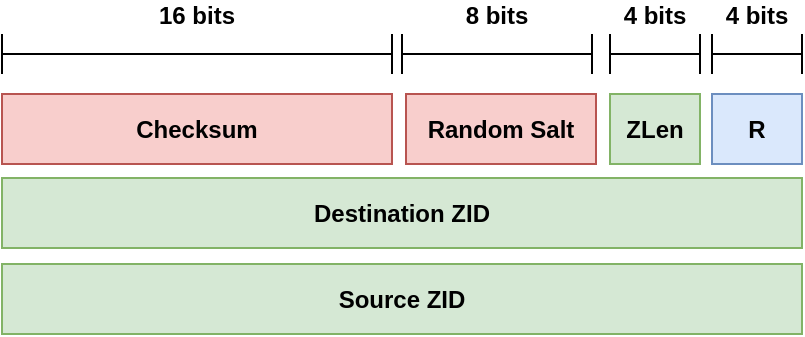 <mxfile version="14.9.0" type="device"><diagram id="BdYbuvfwuwyOb7a5uacr" name="Page-1"><mxGraphModel dx="931" dy="514" grid="0" gridSize="10" guides="1" tooltips="1" connect="1" arrows="1" fold="1" page="1" pageScale="1" pageWidth="850" pageHeight="1100" math="0" shadow="0"><root><mxCell id="0"/><mxCell id="1" parent="0"/><mxCell id="zHoyijZjNGoMYinuUmkL-4" value="Checksum" style="rounded=0;whiteSpace=wrap;html=1;fillColor=#f8cecc;strokeColor=#b85450;fontStyle=1" parent="1" vertex="1"><mxGeometry x="200" y="360" width="195" height="35" as="geometry"/></mxCell><mxCell id="zHoyijZjNGoMYinuUmkL-5" value="ZLen" style="rounded=0;whiteSpace=wrap;html=1;fillColor=#d5e8d4;strokeColor=#82b366;fontStyle=1" parent="1" vertex="1"><mxGeometry x="504" y="360" width="45" height="35" as="geometry"/></mxCell><mxCell id="zHoyijZjNGoMYinuUmkL-10" value="Destination ZID" style="rounded=0;whiteSpace=wrap;html=1;fillColor=#d5e8d4;strokeColor=#82b366;fontStyle=1" parent="1" vertex="1"><mxGeometry x="200" y="402" width="400" height="35" as="geometry"/></mxCell><mxCell id="zHoyijZjNGoMYinuUmkL-11" value="Source ZID" style="rounded=0;whiteSpace=wrap;html=1;fillColor=#d5e8d4;strokeColor=#82b366;fontStyle=1" parent="1" vertex="1"><mxGeometry x="200" y="445" width="400" height="35" as="geometry"/></mxCell><mxCell id="zHoyijZjNGoMYinuUmkL-13" value="4 bits" style="shape=crossbar;whiteSpace=wrap;html=1;rounded=1;verticalAlign=bottom;labelPosition=center;verticalLabelPosition=top;align=center;fontStyle=1" parent="1" vertex="1"><mxGeometry x="504" y="330" width="45" height="20" as="geometry"/></mxCell><mxCell id="zHoyijZjNGoMYinuUmkL-16" value="8 bits" style="shape=crossbar;whiteSpace=wrap;html=1;rounded=1;verticalAlign=bottom;labelPosition=center;verticalLabelPosition=top;align=center;fontStyle=1" parent="1" vertex="1"><mxGeometry x="400" y="330" width="95" height="20" as="geometry"/></mxCell><mxCell id="zHoyijZjNGoMYinuUmkL-17" value="16 bits" style="shape=crossbar;whiteSpace=wrap;html=1;rounded=1;verticalAlign=bottom;labelPosition=center;verticalLabelPosition=top;align=center;fontStyle=1" parent="1" vertex="1"><mxGeometry x="200" y="330" width="195" height="20" as="geometry"/></mxCell><mxCell id="zHoyijZjNGoMYinuUmkL-19" value="Random Salt" style="rounded=0;whiteSpace=wrap;html=1;fillColor=#f8cecc;strokeColor=#b85450;fontStyle=1" parent="1" vertex="1"><mxGeometry x="402" y="360" width="95" height="35" as="geometry"/></mxCell><mxCell id="dvN2fkxuOYDnf12UWl0a-2" value="4 bits" style="shape=crossbar;whiteSpace=wrap;html=1;rounded=1;verticalAlign=bottom;labelPosition=center;verticalLabelPosition=top;align=center;fontStyle=1" parent="1" vertex="1"><mxGeometry x="555" y="330" width="45" height="20" as="geometry"/></mxCell><mxCell id="1B2_owYIhd2e1IqH2cFP-1" value="R" style="rounded=0;whiteSpace=wrap;html=1;fillColor=#dae8fc;strokeColor=#6c8ebf;fontStyle=1" vertex="1" parent="1"><mxGeometry x="555" y="360" width="45" height="35" as="geometry"/></mxCell></root></mxGraphModel></diagram></mxfile>